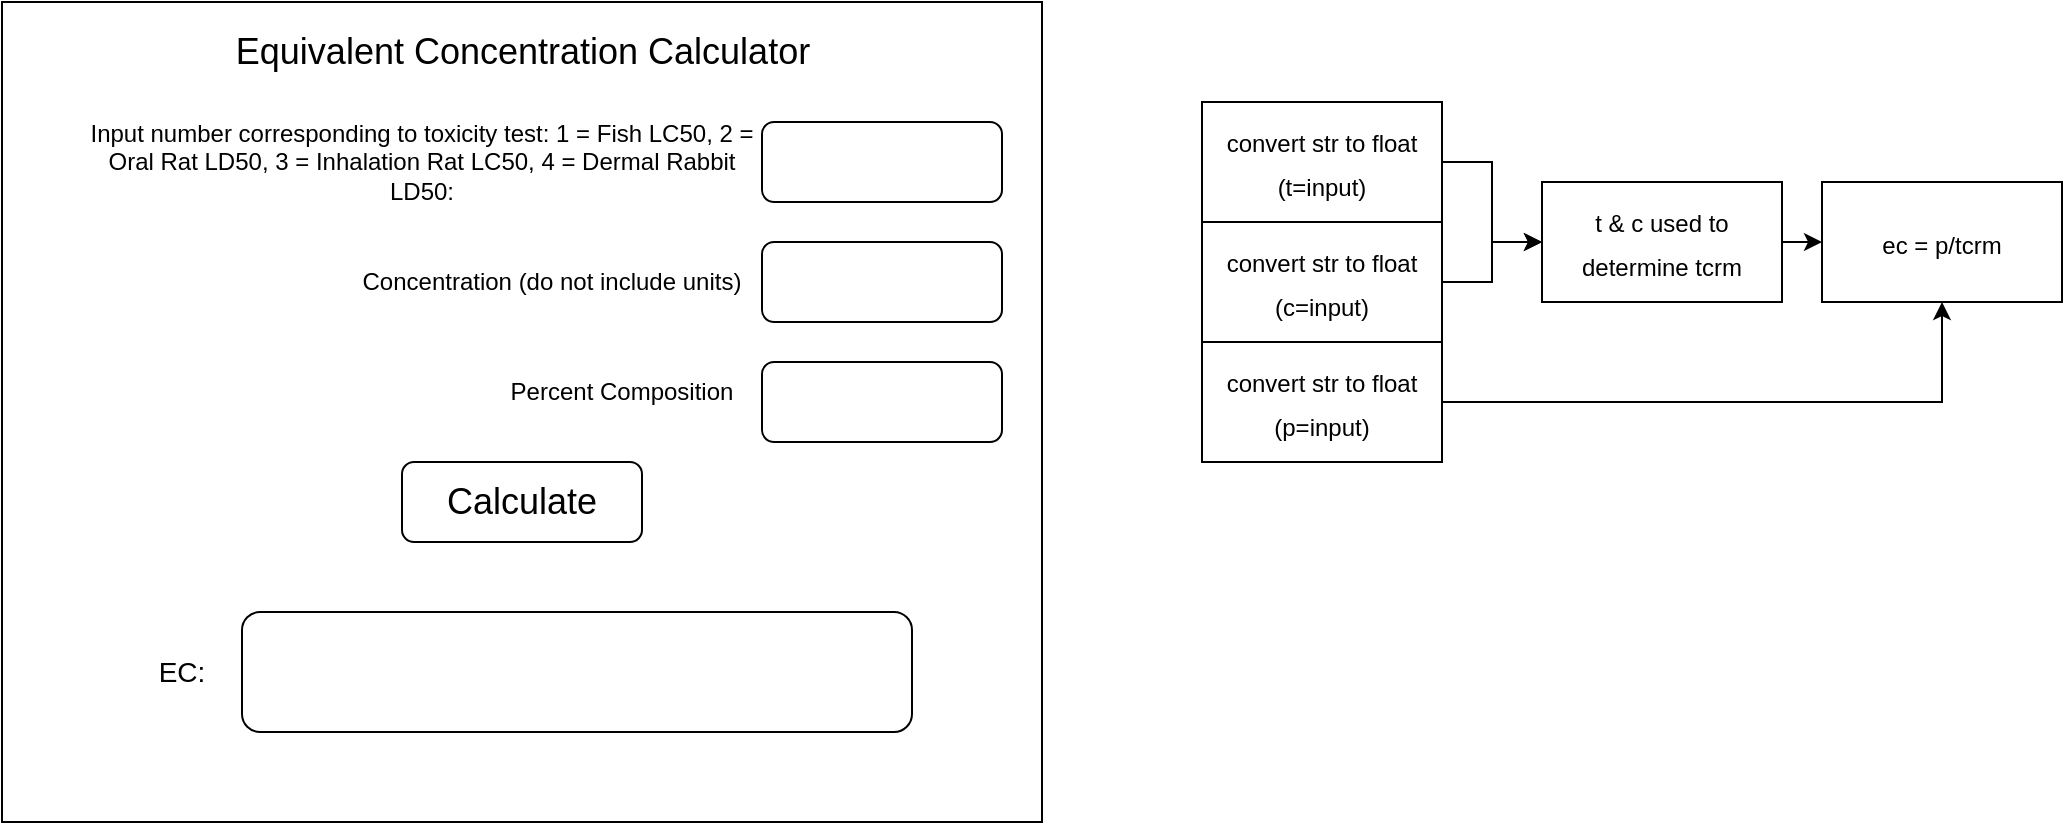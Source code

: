 <mxfile version="20.5.3" type="github">
  <diagram id="TzTWojON5OBYAdXxNTSG" name="Page-1">
    <mxGraphModel dx="1363" dy="592" grid="1" gridSize="10" guides="1" tooltips="1" connect="1" arrows="1" fold="1" page="1" pageScale="1" pageWidth="850" pageHeight="1100" math="0" shadow="0">
      <root>
        <mxCell id="0" />
        <mxCell id="1" parent="0" />
        <mxCell id="gQC99idY5nHxFl9WnmBx-1" value="" style="rounded=0;whiteSpace=wrap;html=1;" vertex="1" parent="1">
          <mxGeometry x="160" y="40" width="520" height="410" as="geometry" />
        </mxCell>
        <mxCell id="gQC99idY5nHxFl9WnmBx-2" value="&lt;font style=&quot;font-size: 18px;&quot;&gt;Equivalent Concentration Calculator&lt;/font&gt;" style="text;html=1;strokeColor=none;fillColor=none;align=center;verticalAlign=middle;whiteSpace=wrap;rounded=0;" vertex="1" parent="1">
          <mxGeometry x="257.5" y="50" width="325" height="30" as="geometry" />
        </mxCell>
        <mxCell id="gQC99idY5nHxFl9WnmBx-3" value="" style="rounded=1;whiteSpace=wrap;html=1;" vertex="1" parent="1">
          <mxGeometry x="540" y="100" width="120" height="40" as="geometry" />
        </mxCell>
        <mxCell id="gQC99idY5nHxFl9WnmBx-4" value="Input number corresponding to toxicity test: 1 = Fish LC50, 2 = Oral Rat LD50, 3 = Inhalation Rat LC50, 4 = Dermal Rabbit LD50:" style="text;html=1;strokeColor=none;fillColor=none;align=center;verticalAlign=middle;whiteSpace=wrap;rounded=0;" vertex="1" parent="1">
          <mxGeometry x="200" y="105" width="340" height="30" as="geometry" />
        </mxCell>
        <mxCell id="gQC99idY5nHxFl9WnmBx-5" value="Concentration (do not include units)" style="text;html=1;strokeColor=none;fillColor=none;align=center;verticalAlign=middle;whiteSpace=wrap;rounded=0;" vertex="1" parent="1">
          <mxGeometry x="255" y="165" width="360" height="30" as="geometry" />
        </mxCell>
        <mxCell id="gQC99idY5nHxFl9WnmBx-6" value="" style="rounded=1;whiteSpace=wrap;html=1;" vertex="1" parent="1">
          <mxGeometry x="540" y="160" width="120" height="40" as="geometry" />
        </mxCell>
        <mxCell id="gQC99idY5nHxFl9WnmBx-7" value="Percent Composition" style="text;html=1;strokeColor=none;fillColor=none;align=center;verticalAlign=middle;whiteSpace=wrap;rounded=0;" vertex="1" parent="1">
          <mxGeometry x="290" y="220" width="360" height="30" as="geometry" />
        </mxCell>
        <mxCell id="gQC99idY5nHxFl9WnmBx-8" value="" style="rounded=1;whiteSpace=wrap;html=1;" vertex="1" parent="1">
          <mxGeometry x="540" y="220" width="120" height="40" as="geometry" />
        </mxCell>
        <mxCell id="gQC99idY5nHxFl9WnmBx-10" value="Calculate" style="rounded=1;whiteSpace=wrap;html=1;fontSize=18;" vertex="1" parent="1">
          <mxGeometry x="360" y="270" width="120" height="40" as="geometry" />
        </mxCell>
        <mxCell id="gQC99idY5nHxFl9WnmBx-16" style="edgeStyle=orthogonalEdgeStyle;rounded=0;orthogonalLoop=1;jettySize=auto;html=1;exitX=1;exitY=0.5;exitDx=0;exitDy=0;entryX=0;entryY=0.5;entryDx=0;entryDy=0;fontSize=12;" edge="1" parent="1" source="gQC99idY5nHxFl9WnmBx-11" target="gQC99idY5nHxFl9WnmBx-15">
          <mxGeometry relative="1" as="geometry" />
        </mxCell>
        <mxCell id="gQC99idY5nHxFl9WnmBx-11" value="&lt;font style=&quot;font-size: 12px;&quot;&gt;convert str to float (t=input)&lt;/font&gt;" style="rounded=0;whiteSpace=wrap;html=1;fontSize=18;" vertex="1" parent="1">
          <mxGeometry x="760" y="90" width="120" height="60" as="geometry" />
        </mxCell>
        <mxCell id="gQC99idY5nHxFl9WnmBx-23" style="edgeStyle=orthogonalEdgeStyle;rounded=0;orthogonalLoop=1;jettySize=auto;html=1;exitX=1;exitY=0.5;exitDx=0;exitDy=0;entryX=0;entryY=0.5;entryDx=0;entryDy=0;fontSize=12;" edge="1" parent="1" source="gQC99idY5nHxFl9WnmBx-12" target="gQC99idY5nHxFl9WnmBx-15">
          <mxGeometry relative="1" as="geometry" />
        </mxCell>
        <mxCell id="gQC99idY5nHxFl9WnmBx-12" value="&lt;font style=&quot;font-size: 12px;&quot;&gt;convert str to float (c=input)&lt;/font&gt;" style="rounded=0;whiteSpace=wrap;html=1;fontSize=18;" vertex="1" parent="1">
          <mxGeometry x="760" y="150" width="120" height="60" as="geometry" />
        </mxCell>
        <mxCell id="gQC99idY5nHxFl9WnmBx-27" style="edgeStyle=orthogonalEdgeStyle;rounded=0;orthogonalLoop=1;jettySize=auto;html=1;exitX=1;exitY=0.5;exitDx=0;exitDy=0;entryX=0.5;entryY=1;entryDx=0;entryDy=0;fontSize=14;" edge="1" parent="1" source="gQC99idY5nHxFl9WnmBx-13" target="gQC99idY5nHxFl9WnmBx-26">
          <mxGeometry relative="1" as="geometry" />
        </mxCell>
        <mxCell id="gQC99idY5nHxFl9WnmBx-13" value="&lt;font style=&quot;font-size: 12px;&quot;&gt;convert str to float (p=input)&lt;/font&gt;" style="rounded=0;whiteSpace=wrap;html=1;fontSize=18;" vertex="1" parent="1">
          <mxGeometry x="760" y="210" width="120" height="60" as="geometry" />
        </mxCell>
        <mxCell id="gQC99idY5nHxFl9WnmBx-22" style="edgeStyle=orthogonalEdgeStyle;rounded=0;orthogonalLoop=1;jettySize=auto;html=1;exitX=0;exitY=1;exitDx=0;exitDy=0;fontSize=12;" edge="1" parent="1" source="gQC99idY5nHxFl9WnmBx-15">
          <mxGeometry relative="1" as="geometry">
            <mxPoint x="930" y="190" as="targetPoint" />
          </mxGeometry>
        </mxCell>
        <mxCell id="gQC99idY5nHxFl9WnmBx-28" style="edgeStyle=orthogonalEdgeStyle;rounded=0;orthogonalLoop=1;jettySize=auto;html=1;exitX=1;exitY=0.5;exitDx=0;exitDy=0;entryX=0;entryY=0.5;entryDx=0;entryDy=0;fontSize=14;" edge="1" parent="1" source="gQC99idY5nHxFl9WnmBx-15" target="gQC99idY5nHxFl9WnmBx-26">
          <mxGeometry relative="1" as="geometry" />
        </mxCell>
        <mxCell id="gQC99idY5nHxFl9WnmBx-15" value="&lt;font style=&quot;font-size: 12px;&quot;&gt;t &amp;amp; c used to determine tcrm&lt;/font&gt;" style="rounded=0;whiteSpace=wrap;html=1;fontSize=18;" vertex="1" parent="1">
          <mxGeometry x="930" y="130" width="120" height="60" as="geometry" />
        </mxCell>
        <mxCell id="gQC99idY5nHxFl9WnmBx-24" value="&lt;font style=&quot;font-size: 14px;&quot;&gt;EC:&lt;/font&gt;" style="text;html=1;strokeColor=none;fillColor=none;align=center;verticalAlign=middle;whiteSpace=wrap;rounded=0;fontSize=12;" vertex="1" parent="1">
          <mxGeometry x="220" y="340" width="60" height="70" as="geometry" />
        </mxCell>
        <mxCell id="gQC99idY5nHxFl9WnmBx-25" value="" style="rounded=1;whiteSpace=wrap;html=1;fontSize=14;" vertex="1" parent="1">
          <mxGeometry x="280" y="345" width="335" height="60" as="geometry" />
        </mxCell>
        <mxCell id="gQC99idY5nHxFl9WnmBx-26" value="&lt;font style=&quot;font-size: 12px;&quot;&gt;ec = p/tcrm&lt;/font&gt;" style="rounded=0;whiteSpace=wrap;html=1;fontSize=18;" vertex="1" parent="1">
          <mxGeometry x="1070" y="130" width="120" height="60" as="geometry" />
        </mxCell>
      </root>
    </mxGraphModel>
  </diagram>
</mxfile>
